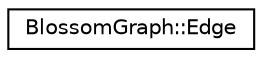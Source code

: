 digraph "Graphical Class Hierarchy"
{
 // LATEX_PDF_SIZE
  edge [fontname="Helvetica",fontsize="10",labelfontname="Helvetica",labelfontsize="10"];
  node [fontname="Helvetica",fontsize="10",shape=record];
  rankdir="LR";
  Node0 [label="BlossomGraph::Edge",height=0.2,width=0.4,color="black", fillcolor="white", style="filled",URL="$structoperations__research_1_1_blossom_graph_1_1_edge.html",tooltip=" "];
}
